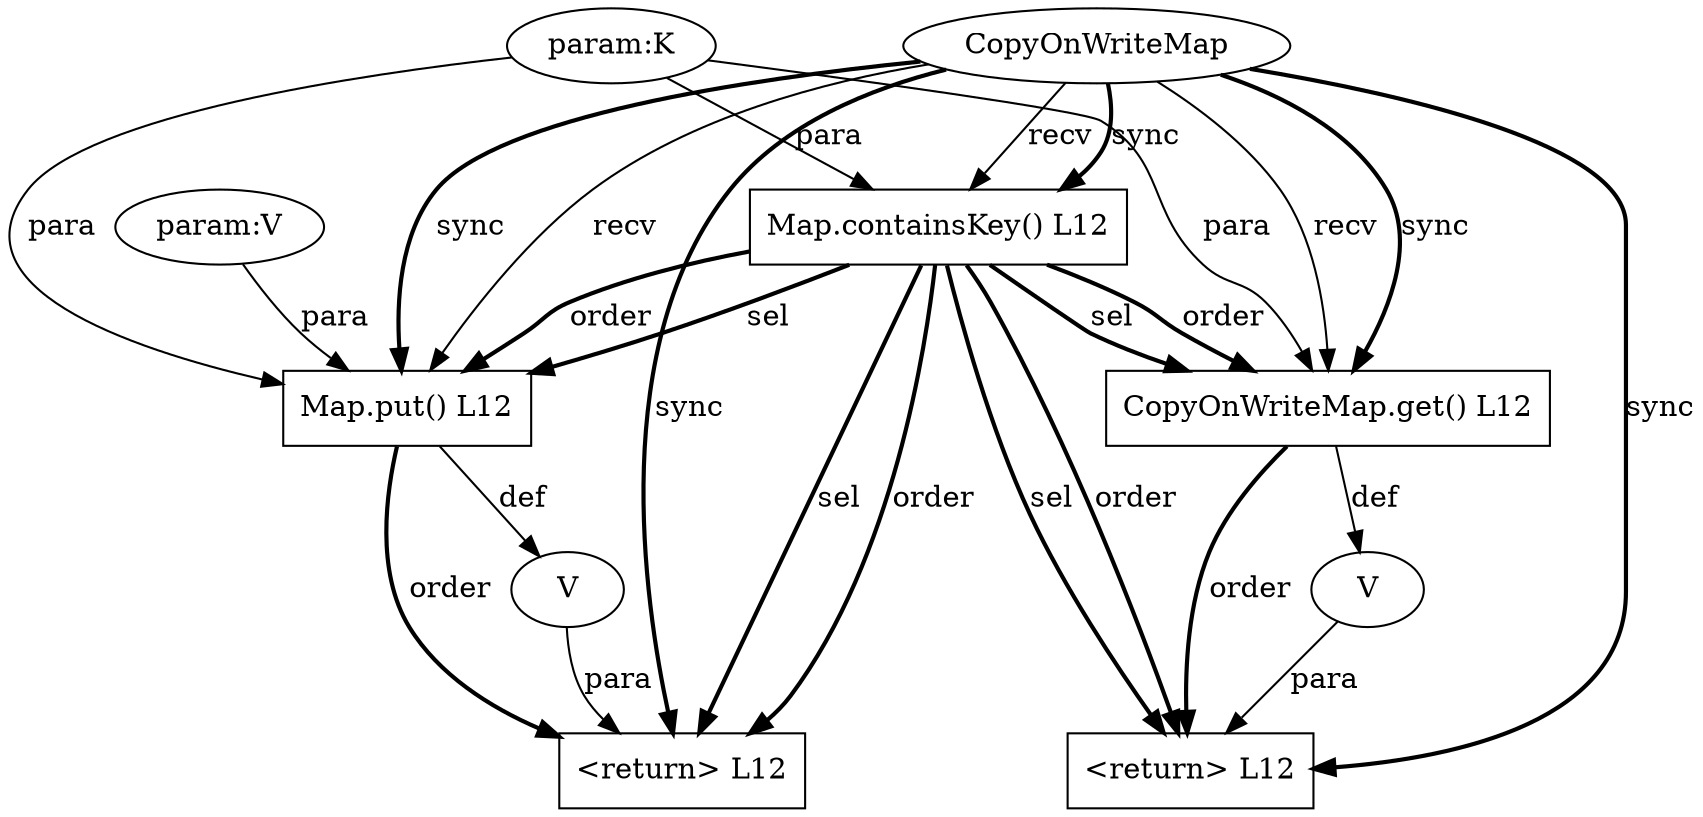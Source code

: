 digraph "putIfAbsent(K, V)" {

  1 [ label="<return> L12" shape="box" ];
  2 [ label="CopyOnWriteMap" shape="ellipse" ];
  3 [ label="param:K" shape="ellipse" ];
  4 [ label="param:V" shape="ellipse" ];
  5 [ label="CopyOnWriteMap.get() L12" shape="box" ];
  6 [ label="V" shape="ellipse" ];
  7 [ label="Map.put() L12" shape="box" ];
  8 [ label="V" shape="ellipse" ];
  9 [ label="<return> L12" shape="box" ];
  10 [ label="Map.containsKey() L12" shape="box" ];
  10 -> 7 [ label="sel" style="bold" ];
  5 -> 9 [ label="order" style="bold" ];
  3 -> 7 [ label="para" style="solid" ];
  10 -> 1 [ label="order" style="bold" ];
  8 -> 1 [ label="para" style="solid" ];
  10 -> 5 [ label="sel" style="bold" ];
  2 -> 5 [ label="recv" style="solid" ];
  2 -> 7 [ label="recv" style="solid" ];
  10 -> 9 [ label="order" style="bold" ];
  10 -> 7 [ label="order" style="bold" ];
  5 -> 6 [ label="def" style="solid" ];
  2 -> 5 [ label="sync" style="bold" ];
  10 -> 9 [ label="sel" style="bold" ];
  7 -> 1 [ label="order" style="bold" ];
  10 -> 5 [ label="order" style="bold" ];
  3 -> 10 [ label="para" style="solid" ];
  2 -> 9 [ label="sync" style="bold" ];
  6 -> 9 [ label="para" style="solid" ];
  2 -> 10 [ label="recv" style="solid" ];
  2 -> 1 [ label="sync" style="bold" ];
  4 -> 7 [ label="para" style="solid" ];
  10 -> 1 [ label="sel" style="bold" ];
  7 -> 8 [ label="def" style="solid" ];
  2 -> 7 [ label="sync" style="bold" ];
  3 -> 5 [ label="para" style="solid" ];
  2 -> 10 [ label="sync" style="bold" ];
}
